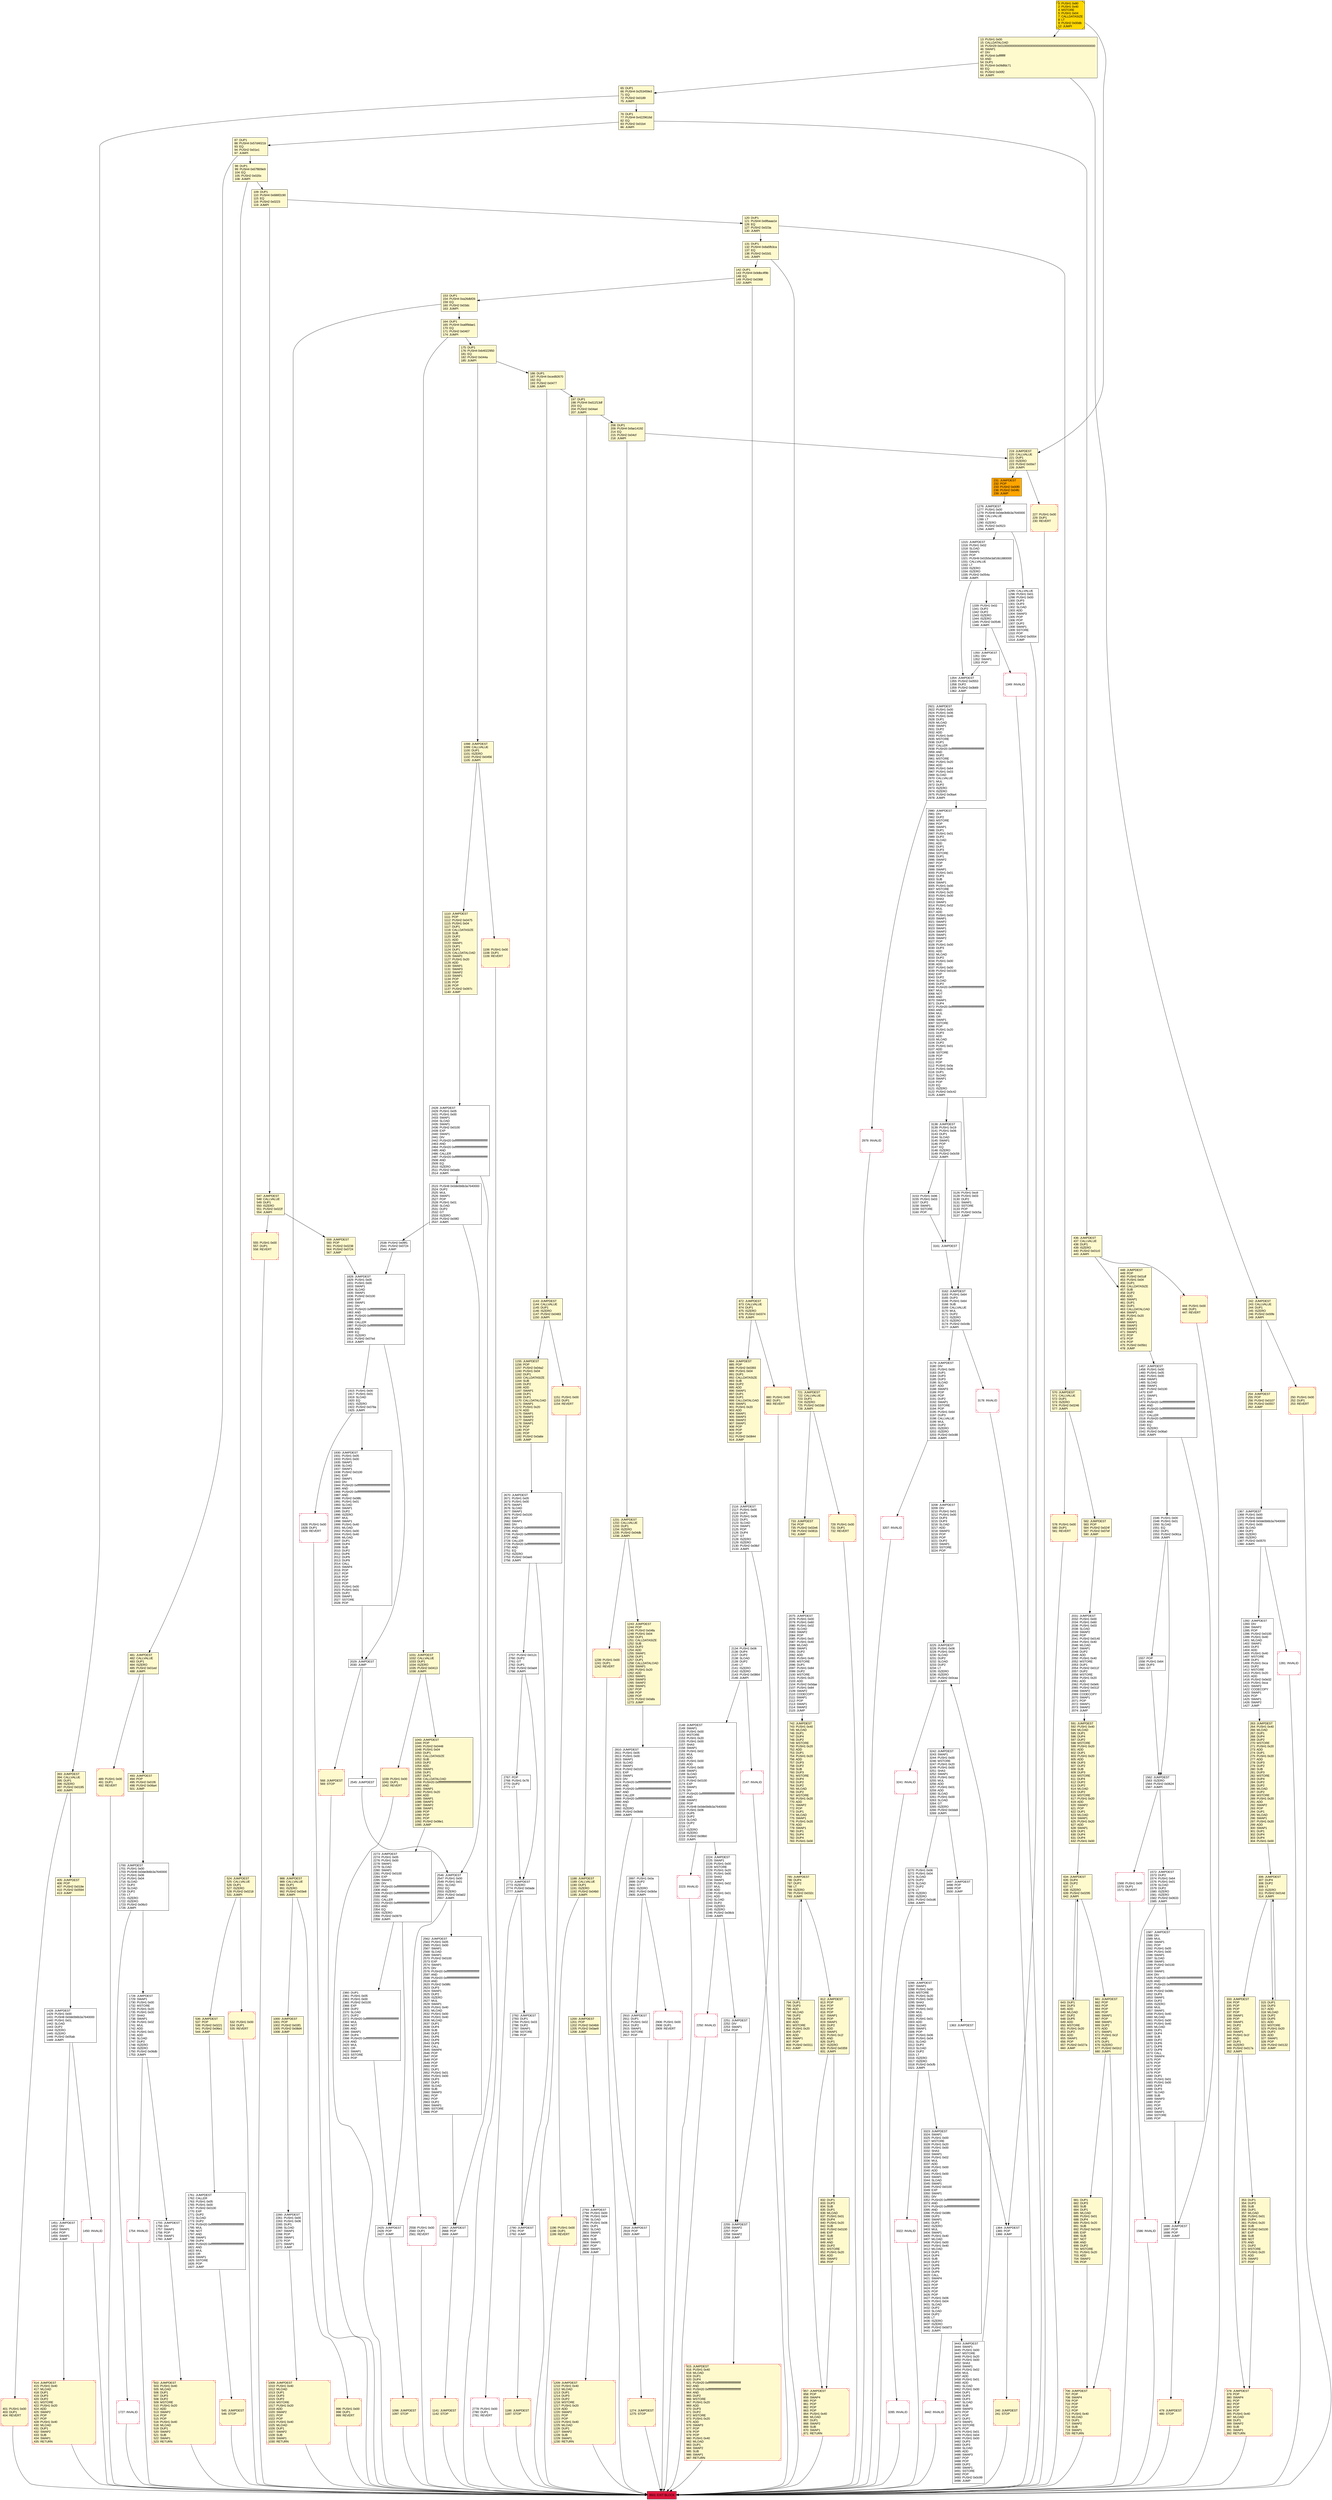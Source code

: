 digraph G {
bgcolor=transparent rankdir=UD;
node [shape=box style=filled color=black fillcolor=white fontname=arial fontcolor=black];
1727 [label="1727: INVALID\l" shape=Msquare color=crimson ];
1315 [label="1315: JUMPDEST\l1316: PUSH1 0x02\l1318: SLOAD\l1319: SWAP1\l1320: POP\l1321: PUSH9 0x02b5e3af16b1880000\l1331: CALLVALUE\l1332: LT\l1333: ISZERO\l1334: ISZERO\l1335: PUSH2 0x054a\l1338: JUMPI\l" ];
3323 [label="3323: JUMPDEST\l3324: SWAP1\l3325: PUSH1 0x00\l3327: MSTORE\l3328: PUSH1 0x20\l3330: PUSH1 0x00\l3332: SHA3\l3333: SWAP1\l3334: PUSH1 0x02\l3336: MUL\l3337: ADD\l3338: PUSH1 0x00\l3340: ADD\l3341: PUSH1 0x00\l3343: SWAP1\l3344: SLOAD\l3345: SWAP1\l3346: PUSH2 0x0100\l3349: EXP\l3350: SWAP1\l3351: DIV\l3352: PUSH20 0xffffffffffffffffffffffffffffffffffffffff\l3373: AND\l3374: PUSH20 0xffffffffffffffffffffffffffffffffffffffff\l3395: AND\l3396: PUSH2 0x08fc\l3399: DUP3\l3400: SWAP1\l3401: DUP2\l3402: ISZERO\l3403: MUL\l3404: SWAP1\l3405: PUSH1 0x40\l3407: MLOAD\l3408: PUSH1 0x00\l3410: PUSH1 0x40\l3412: MLOAD\l3413: DUP1\l3414: DUP4\l3415: SUB\l3416: DUP2\l3417: DUP6\l3418: DUP9\l3419: DUP9\l3420: CALL\l3421: SWAP4\l3422: POP\l3423: POP\l3424: POP\l3425: POP\l3426: POP\l3427: PUSH1 0x06\l3429: PUSH1 0x04\l3431: SLOAD\l3432: DUP2\l3433: SLOAD\l3434: DUP2\l3435: LT\l3436: ISZERO\l3437: ISZERO\l3438: PUSH2 0x0d73\l3441: JUMPI\l" ];
3208 [label="3208: JUMPDEST\l3209: DIV\l3210: PUSH1 0x01\l3212: PUSH1 0x00\l3214: DUP3\l3215: DUP3\l3216: SLOAD\l3217: ADD\l3218: SWAP3\l3219: POP\l3220: POP\l3221: DUP2\l3222: SWAP1\l3223: SSTORE\l3224: POP\l" ];
109 [label="109: DUP1\l110: PUSH4 0x686f2c90\l115: EQ\l116: PUSH2 0x0223\l119: JUMPI\l" fillcolor=lemonchiffon ];
1209 [label="1209: JUMPDEST\l1210: PUSH1 0x40\l1212: MLOAD\l1213: DUP1\l1214: DUP3\l1215: DUP2\l1216: MSTORE\l1217: PUSH1 0x20\l1219: ADD\l1220: SWAP2\l1221: POP\l1222: POP\l1223: PUSH1 0x40\l1225: MLOAD\l1226: DUP1\l1227: SWAP2\l1228: SUB\l1229: SWAP1\l1230: RETURN\l" fillcolor=lemonchiffon shape=Msquare color=crimson ];
2910 [label="2910: JUMPDEST\l2911: DUP1\l2912: PUSH1 0x02\l2914: DUP2\l2915: SWAP1\l2916: SSTORE\l2917: POP\l" ];
1196 [label="1196: PUSH1 0x00\l1198: DUP1\l1199: REVERT\l" fillcolor=lemonchiffon shape=Msquare color=crimson ];
2223 [label="2223: INVALID\l" shape=Msquare color=crimson ];
1392 [label="1392: JUMPDEST\l1393: DIV\l1394: SWAP2\l1395: POP\l1396: PUSH2 0x0100\l1399: PUSH1 0x40\l1401: MLOAD\l1402: SWAP1\l1403: DUP2\l1404: ADD\l1405: PUSH1 0x40\l1407: MSTORE\l1408: DUP1\l1409: PUSH1 0xca\l1411: DUP2\l1412: MSTORE\l1413: PUSH1 0x20\l1415: ADD\l1416: PUSH2 0x0e32\l1419: PUSH1 0xca\l1421: SWAP2\l1422: CODECOPY\l1423: SWAP1\l1424: POP\l1425: SWAP1\l1426: SWAP2\l1427: JUMP\l" ];
1450 [label="1450: INVALID\l" shape=Msquare color=crimson ];
1572 [label="1572: JUMPDEST\l1573: DUP2\l1574: PUSH1 0x64\l1576: PUSH1 0x01\l1578: SLOAD\l1579: DUP2\l1580: ISZERO\l1581: ISZERO\l1582: PUSH2 0x0633\l1585: JUMPI\l" ];
2538 [label="2538: PUSH2 0x09f1\l2541: PUSH2 0x0724\l2544: JUMP\l" ];
3241 [label="3241: INVALID\l" shape=Msquare color=crimson ];
559 [label="559: JUMPDEST\l560: POP\l561: PUSH2 0x0238\l564: PUSH2 0x0724\l567: JUMP\l" fillcolor=lemonchiffon ];
2273 [label="2273: JUMPDEST\l2274: PUSH1 0x05\l2276: PUSH1 0x00\l2278: SWAP1\l2279: SLOAD\l2280: SWAP1\l2281: PUSH2 0x0100\l2284: EXP\l2285: SWAP1\l2286: DIV\l2287: PUSH20 0xffffffffffffffffffffffffffffffffffffffff\l2308: AND\l2309: PUSH20 0xffffffffffffffffffffffffffffffffffffffff\l2330: AND\l2331: CALLER\l2332: PUSH20 0xffffffffffffffffffffffffffffffffffffffff\l2353: AND\l2354: EQ\l2355: ISZERO\l2356: PUSH2 0x0979\l2359: JUMPI\l" ];
2031 [label="2031: JUMPDEST\l2032: PUSH1 0x00\l2034: PUSH1 0x60\l2036: PUSH1 0x03\l2038: SLOAD\l2039: SWAP2\l2040: POP\l2041: PUSH2 0x0140\l2044: PUSH1 0x40\l2046: MLOAD\l2047: SWAP1\l2048: DUP2\l2049: ADD\l2050: PUSH1 0x40\l2052: MSTORE\l2053: DUP1\l2054: PUSH2 0x011f\l2057: DUP2\l2058: MSTORE\l2059: PUSH1 0x20\l2061: ADD\l2062: PUSH2 0x0efc\l2065: PUSH2 0x011f\l2068: SWAP2\l2069: CODECOPY\l2070: SWAP1\l2071: POP\l2072: SWAP1\l2073: SWAP2\l2074: JUMP\l" ];
1761 [label="1761: JUMPDEST\l1762: CALLER\l1763: PUSH1 0x05\l1765: PUSH1 0x00\l1767: PUSH2 0x0100\l1770: EXP\l1771: DUP2\l1772: SLOAD\l1773: DUP2\l1774: PUSH20 0xffffffffffffffffffffffffffffffffffffffff\l1795: MUL\l1796: NOT\l1797: AND\l1798: SWAP1\l1799: DUP4\l1800: PUSH20 0xffffffffffffffffffffffffffffffffffffffff\l1821: AND\l1822: MUL\l1823: OR\l1824: SWAP1\l1825: SSTORE\l1826: POP\l1827: JUMP\l" ];
2979 [label="2979: INVALID\l" shape=Msquare color=crimson ];
444 [label="444: PUSH1 0x00\l446: DUP1\l447: REVERT\l" fillcolor=lemonchiffon shape=Msquare color=crimson ];
733 [label="733: JUMPDEST\l734: POP\l735: PUSH2 0x02e6\l738: PUSH2 0x081b\l741: JUMP\l" fillcolor=lemonchiffon ];
721 [label="721: JUMPDEST\l722: CALLVALUE\l723: DUP1\l724: ISZERO\l725: PUSH2 0x02dd\l728: JUMPI\l" fillcolor=lemonchiffon ];
794 [label="794: DUP1\l795: DUP3\l796: ADD\l797: MLOAD\l798: DUP2\l799: DUP5\l800: ADD\l801: MSTORE\l802: PUSH1 0x20\l804: DUP2\l805: ADD\l806: SWAP1\l807: POP\l808: PUSH2 0x0311\l811: JUMP\l" fillcolor=lemonchiffon ];
634 [label="634: JUMPDEST\l635: DUP4\l636: DUP2\l637: LT\l638: ISZERO\l639: PUSH2 0x0295\l642: JUMPI\l" fillcolor=lemonchiffon ];
1926 [label="1926: PUSH1 0x00\l1928: DUP1\l1929: REVERT\l" shape=Msquare color=crimson ];
3225 [label="3225: JUMPDEST\l3226: PUSH1 0x06\l3228: PUSH1 0x04\l3230: SLOAD\l3231: DUP2\l3232: SLOAD\l3233: DUP2\l3234: LT\l3235: ISZERO\l3236: ISZERO\l3237: PUSH2 0x0caa\l3240: JUMPI\l" ];
1367 [label="1367: JUMPDEST\l1368: PUSH1 0x00\l1370: PUSH1 0x60\l1372: PUSH8 0x0de0b6b3a7640000\l1381: PUSH1 0x00\l1383: SLOAD\l1384: DUP2\l1385: ISZERO\l1386: ISZERO\l1387: PUSH2 0x0570\l1390: JUMPI\l" ];
3286 [label="3286: JUMPDEST\l3287: SWAP1\l3288: PUSH1 0x00\l3290: MSTORE\l3291: PUSH1 0x20\l3293: PUSH1 0x00\l3295: SHA3\l3296: SWAP1\l3297: PUSH1 0x02\l3299: MUL\l3300: ADD\l3301: PUSH1 0x01\l3303: ADD\l3304: SLOAD\l3305: SWAP1\l3306: POP\l3307: PUSH1 0x06\l3309: PUSH1 0x04\l3311: SLOAD\l3312: DUP2\l3313: SLOAD\l3314: DUP2\l3315: LT\l3316: ISZERO\l3317: ISZERO\l3318: PUSH2 0x0cfb\l3321: JUMPI\l" ];
1000 [label="1000: JUMPDEST\l1001: POP\l1002: PUSH2 0x03f1\l1005: PUSH2 0x08d4\l1008: JUMP\l" fillcolor=lemonchiffon ];
414 [label="414: JUMPDEST\l415: PUSH1 0x40\l417: MLOAD\l418: DUP1\l419: DUP3\l420: DUP2\l421: MSTORE\l422: PUSH1 0x20\l424: ADD\l425: SWAP2\l426: POP\l427: POP\l428: PUSH1 0x40\l430: MLOAD\l431: DUP1\l432: SWAP2\l433: SUB\l434: SWAP1\l435: RETURN\l" fillcolor=lemonchiffon shape=Msquare color=crimson ];
0 [label="0: PUSH1 0x80\l2: PUSH1 0x40\l4: MSTORE\l5: PUSH1 0x04\l7: CALLDATASIZE\l8: LT\l9: PUSH2 0x00db\l12: JUMPI\l" fillcolor=lemonchiffon shape=Msquare fillcolor=gold ];
153 [label="153: DUP1\l154: PUSH4 0xa26dbf26\l159: EQ\l160: PUSH2 0x03dc\l163: JUMPI\l" fillcolor=lemonchiffon ];
2562 [label="2562: JUMPDEST\l2563: PUSH1 0x05\l2565: PUSH1 0x00\l2567: SWAP1\l2568: SLOAD\l2569: SWAP1\l2570: PUSH2 0x0100\l2573: EXP\l2574: SWAP1\l2575: DIV\l2576: PUSH20 0xffffffffffffffffffffffffffffffffffffffff\l2597: AND\l2598: PUSH20 0xffffffffffffffffffffffffffffffffffffffff\l2619: AND\l2620: PUSH2 0x08fc\l2623: DUP3\l2624: SWAP1\l2625: DUP2\l2626: ISZERO\l2627: MUL\l2628: SWAP1\l2629: PUSH1 0x40\l2631: MLOAD\l2632: PUSH1 0x00\l2634: PUSH1 0x40\l2636: MLOAD\l2637: DUP1\l2638: DUP4\l2639: SUB\l2640: DUP2\l2641: DUP6\l2642: DUP9\l2643: DUP9\l2644: CALL\l2645: SWAP4\l2646: POP\l2647: POP\l2648: POP\l2649: POP\l2650: POP\l2651: DUP1\l2652: PUSH1 0x01\l2654: PUSH1 0x00\l2656: DUP3\l2657: DUP3\l2658: SLOAD\l2659: SUB\l2660: SWAP3\l2661: POP\l2662: POP\l2663: DUP2\l2664: SWAP1\l2665: SSTORE\l2666: POP\l" ];
401 [label="401: PUSH1 0x00\l403: DUP1\l404: REVERT\l" fillcolor=lemonchiffon shape=Msquare color=crimson ];
493 [label="493: JUMPDEST\l494: POP\l495: PUSH2 0x01f6\l498: PUSH2 0x06a4\l501: JUMP\l" fillcolor=lemonchiffon ];
306 [label="306: JUMPDEST\l307: DUP4\l308: DUP2\l309: LT\l310: ISZERO\l311: PUSH2 0x014d\l314: JUMPI\l" fillcolor=lemonchiffon ];
1110 [label="1110: JUMPDEST\l1111: POP\l1112: PUSH2 0x0475\l1115: PUSH1 0x04\l1117: DUP1\l1118: CALLDATASIZE\l1119: SUB\l1120: DUP2\l1121: ADD\l1122: SWAP1\l1123: DUP1\l1124: DUP1\l1125: CALLDATALOAD\l1126: SWAP1\l1127: PUSH1 0x20\l1129: ADD\l1130: SWAP1\l1131: SWAP3\l1132: SWAP2\l1133: SWAP1\l1134: POP\l1135: POP\l1136: POP\l1137: PUSH2 0x097c\l1140: JUMP\l" fillcolor=lemonchiffon ];
481 [label="481: JUMPDEST\l482: CALLVALUE\l483: DUP1\l484: ISZERO\l485: PUSH2 0x01ed\l488: JUMPI\l" fillcolor=lemonchiffon ];
1186 [label="1186: JUMPDEST\l1187: STOP\l" fillcolor=lemonchiffon shape=Msquare color=crimson ];
3207 [label="3207: INVALID\l" shape=Msquare color=crimson ];
1546 [label="1546: PUSH1 0x00\l1548: PUSH1 0x01\l1550: SLOAD\l1551: EQ\l1552: DUP1\l1553: PUSH2 0x061a\l1556: JUMPI\l" ];
2545 [label="2545: JUMPDEST\l" ];
1043 [label="1043: JUMPDEST\l1044: POP\l1045: PUSH2 0x0448\l1048: PUSH1 0x04\l1050: DUP1\l1051: CALLDATASIZE\l1052: SUB\l1053: DUP2\l1054: ADD\l1055: SWAP1\l1056: DUP1\l1057: DUP1\l1058: CALLDATALOAD\l1059: PUSH20 0xffffffffffffffffffffffffffffffffffffffff\l1080: AND\l1081: SWAP1\l1082: PUSH1 0x20\l1084: ADD\l1085: SWAP1\l1086: SWAP3\l1087: SWAP2\l1088: SWAP1\l1089: POP\l1090: POP\l1091: POP\l1092: PUSH2 0x08e1\l1095: JUMP\l" fillcolor=lemonchiffon ];
2918 [label="2918: JUMPDEST\l2919: POP\l2920: JUMP\l" ];
227 [label="227: PUSH1 0x00\l229: DUP1\l230: REVERT\l" fillcolor=lemonchiffon shape=Msquare color=crimson ];
1009 [label="1009: JUMPDEST\l1010: PUSH1 0x40\l1012: MLOAD\l1013: DUP1\l1014: DUP3\l1015: DUP2\l1016: MSTORE\l1017: PUSH1 0x20\l1019: ADD\l1020: SWAP2\l1021: POP\l1022: POP\l1023: PUSH1 0x40\l1025: MLOAD\l1026: DUP1\l1027: SWAP2\l1028: SUB\l1029: SWAP1\l1030: RETURN\l" fillcolor=lemonchiffon shape=Msquare color=crimson ];
1828 [label="1828: JUMPDEST\l1829: PUSH1 0x05\l1831: PUSH1 0x00\l1833: SWAP1\l1834: SLOAD\l1835: SWAP1\l1836: PUSH2 0x0100\l1839: EXP\l1840: SWAP1\l1841: DIV\l1842: PUSH20 0xffffffffffffffffffffffffffffffffffffffff\l1863: AND\l1864: PUSH20 0xffffffffffffffffffffffffffffffffffffffff\l1885: AND\l1886: CALLER\l1887: PUSH20 0xffffffffffffffffffffffffffffffffffffffff\l1908: AND\l1909: EQ\l1910: ISZERO\l1911: PUSH2 0x07ed\l1914: JUMPI\l" ];
2260 [label="2260: JUMPDEST\l2261: PUSH1 0x00\l2263: PUSH1 0x06\l2265: DUP1\l2266: SLOAD\l2267: SWAP1\l2268: POP\l2269: SWAP1\l2270: POP\l2271: SWAP1\l2272: JUMP\l" ];
502 [label="502: JUMPDEST\l503: PUSH1 0x40\l505: MLOAD\l506: DUP1\l507: DUP3\l508: DUP2\l509: MSTORE\l510: PUSH1 0x20\l512: ADD\l513: SWAP2\l514: POP\l515: POP\l516: PUSH1 0x40\l518: MLOAD\l519: DUP1\l520: SWAP2\l521: SUB\l522: SWAP1\l523: RETURN\l" fillcolor=lemonchiffon shape=Msquare color=crimson ];
996 [label="996: PUSH1 0x00\l998: DUP1\l999: REVERT\l" fillcolor=lemonchiffon shape=Msquare color=crimson ];
1587 [label="1587: JUMPDEST\l1588: DIV\l1589: MUL\l1590: SWAP1\l1591: POP\l1592: PUSH1 0x05\l1594: PUSH1 0x00\l1596: SWAP1\l1597: SLOAD\l1598: SWAP1\l1599: PUSH2 0x0100\l1602: EXP\l1603: SWAP1\l1604: DIV\l1605: PUSH20 0xffffffffffffffffffffffffffffffffffffffff\l1626: AND\l1627: PUSH20 0xffffffffffffffffffffffffffffffffffffffff\l1648: AND\l1649: PUSH2 0x08fc\l1652: DUP3\l1653: SWAP1\l1654: DUP2\l1655: ISZERO\l1656: MUL\l1657: SWAP1\l1658: PUSH1 0x40\l1660: MLOAD\l1661: PUSH1 0x00\l1663: PUSH1 0x40\l1665: MLOAD\l1666: DUP1\l1667: DUP4\l1668: SUB\l1669: DUP2\l1670: DUP6\l1671: DUP9\l1672: DUP9\l1673: CALL\l1674: SWAP4\l1675: POP\l1676: POP\l1677: POP\l1678: POP\l1679: POP\l1680: DUP1\l1681: PUSH1 0x01\l1683: PUSH1 0x00\l1685: DUP3\l1686: DUP3\l1687: SLOAD\l1688: SUB\l1689: SWAP3\l1690: POP\l1691: POP\l1692: DUP2\l1693: SWAP1\l1694: SSTORE\l1695: POP\l" ];
3322 [label="3322: INVALID\l" shape=Msquare color=crimson ];
489 [label="489: PUSH1 0x00\l491: DUP1\l492: REVERT\l" fillcolor=lemonchiffon shape=Msquare color=crimson ];
2075 [label="2075: JUMPDEST\l2076: PUSH1 0x00\l2078: PUSH1 0x60\l2080: PUSH1 0x02\l2082: SLOAD\l2083: SWAP2\l2084: POP\l2085: PUSH1 0xc0\l2087: PUSH1 0x40\l2089: MLOAD\l2090: SWAP1\l2091: DUP2\l2092: ADD\l2093: PUSH1 0x40\l2095: MSTORE\l2096: DUP1\l2097: PUSH1 0x84\l2099: DUP2\l2100: MSTORE\l2101: PUSH1 0x20\l2103: ADD\l2104: PUSH2 0x0dae\l2107: PUSH1 0x84\l2109: SWAP2\l2110: CODECOPY\l2111: SWAP1\l2112: POP\l2113: SWAP1\l2114: SWAP2\l2115: JUMP\l" ];
3153 [label="3153: PUSH1 0x96\l3155: PUSH1 0x03\l3157: DUP2\l3158: SWAP1\l3159: SSTORE\l3160: POP\l" ];
479 [label="479: JUMPDEST\l480: STOP\l" fillcolor=lemonchiffon shape=Msquare color=crimson ];
832 [label="832: DUP1\l833: DUP3\l834: SUB\l835: DUP1\l836: MLOAD\l837: PUSH1 0x01\l839: DUP4\l840: PUSH1 0x20\l842: SUB\l843: PUSH2 0x0100\l846: EXP\l847: SUB\l848: NOT\l849: AND\l850: DUP2\l851: MSTORE\l852: PUSH1 0x20\l854: ADD\l855: SWAP2\l856: POP\l" fillcolor=lemonchiffon ];
131 [label="131: DUP1\l132: PUSH4 0x8a5fb3ca\l137: EQ\l138: PUSH2 0x02d1\l141: JUMPI\l" fillcolor=lemonchiffon ];
2667 [label="2667: JUMPDEST\l2668: POP\l2669: JUMP\l" ];
231 [label="231: JUMPDEST\l232: POP\l233: PUSH2 0x00f0\l236: PUSH2 0x04fc\l239: JUMP\l" fillcolor=orange ];
3179 [label="3179: JUMPDEST\l3180: DIV\l3181: PUSH1 0x00\l3183: DUP1\l3184: DUP3\l3185: DUP3\l3186: SLOAD\l3187: ADD\l3188: SWAP3\l3189: POP\l3190: POP\l3191: DUP2\l3192: SWAP1\l3193: SSTORE\l3194: POP\l3195: PUSH1 0x64\l3197: DUP3\l3198: CALLVALUE\l3199: MUL\l3200: DUP2\l3201: ISZERO\l3202: ISZERO\l3203: PUSH2 0x0c88\l3206: JUMPI\l" ];
197 [label="197: DUP1\l198: PUSH4 0xd11f13df\l203: EQ\l204: PUSH2 0x04a4\l207: JUMPI\l" fillcolor=lemonchiffon ];
1354 [label="1354: JUMPDEST\l1355: PUSH2 0x0553\l1358: DUP2\l1359: PUSH2 0x0b69\l1362: JUMP\l" ];
2670 [label="2670: JUMPDEST\l2671: PUSH1 0x05\l2673: PUSH1 0x00\l2675: SWAP1\l2676: SLOAD\l2677: SWAP1\l2678: PUSH2 0x0100\l2681: EXP\l2682: SWAP1\l2683: DIV\l2684: PUSH20 0xffffffffffffffffffffffffffffffffffffffff\l2705: AND\l2706: PUSH20 0xffffffffffffffffffffffffffffffffffffffff\l2727: AND\l2728: CALLER\l2729: PUSH20 0xffffffffffffffffffffffffffffffffffffffff\l2750: AND\l2751: EQ\l2752: ISZERO\l2753: PUSH2 0x0ae6\l2756: JUMPI\l" ];
570 [label="570: JUMPDEST\l571: CALLVALUE\l572: DUP1\l573: ISZERO\l574: PUSH2 0x0246\l577: JUMPI\l" fillcolor=lemonchiffon ];
250 [label="250: PUSH1 0x00\l252: DUP1\l253: REVERT\l" fillcolor=lemonchiffon shape=Msquare color=crimson ];
2425 [label="2425: JUMPDEST\l2426: POP\l2427: JUMP\l" ];
2558 [label="2558: PUSH1 0x00\l2560: DUP1\l2561: REVERT\l" shape=Msquare color=crimson ];
1728 [label="1728: JUMPDEST\l1729: SWAP1\l1730: PUSH1 0x00\l1732: MSTORE\l1733: PUSH1 0x20\l1735: PUSH1 0x00\l1737: SHA3\l1738: SWAP1\l1739: PUSH1 0x02\l1741: MUL\l1742: ADD\l1743: PUSH1 0x01\l1745: ADD\l1746: SLOAD\l1747: DUP2\l1748: ISZERO\l1749: ISZERO\l1750: PUSH2 0x06db\l1753: JUMPI\l" ];
240 [label="240: JUMPDEST\l241: STOP\l" fillcolor=lemonchiffon shape=Msquare color=crimson ];
1188 [label="1188: JUMPDEST\l1189: CALLVALUE\l1190: DUP1\l1191: ISZERO\l1192: PUSH2 0x04b0\l1195: JUMPI\l" fillcolor=lemonchiffon ];
1754 [label="1754: INVALID\l" shape=Msquare color=crimson ];
65 [label="65: DUP1\l66: PUSH4 0x253459e3\l71: EQ\l72: PUSH2 0x0189\l75: JUMPI\l" fillcolor=lemonchiffon ];
208 [label="208: DUP1\l209: PUSH4 0xfae14192\l214: EQ\l215: PUSH2 0x04cf\l218: JUMPI\l" fillcolor=lemonchiffon ];
254 [label="254: JUMPDEST\l255: POP\l256: PUSH2 0x0107\l259: PUSH2 0x0557\l262: JUMP\l" fillcolor=lemonchiffon ];
2251 [label="2251: JUMPDEST\l2252: DIV\l2253: SWAP1\l2254: POP\l" ];
353 [label="353: DUP1\l354: DUP3\l355: SUB\l356: DUP1\l357: MLOAD\l358: PUSH1 0x01\l360: DUP4\l361: PUSH1 0x20\l363: SUB\l364: PUSH2 0x0100\l367: EXP\l368: SUB\l369: NOT\l370: AND\l371: DUP2\l372: MSTORE\l373: PUSH1 0x20\l375: ADD\l376: SWAP2\l377: POP\l" fillcolor=lemonchiffon ];
915 [label="915: JUMPDEST\l916: PUSH1 0x40\l918: MLOAD\l919: DUP1\l920: DUP4\l921: PUSH20 0xffffffffffffffffffffffffffffffffffffffff\l942: AND\l943: PUSH20 0xffffffffffffffffffffffffffffffffffffffff\l964: AND\l965: DUP2\l966: MSTORE\l967: PUSH1 0x20\l969: ADD\l970: DUP3\l971: DUP2\l972: MSTORE\l973: PUSH1 0x20\l975: ADD\l976: SWAP3\l977: POP\l978: POP\l979: POP\l980: PUSH1 0x40\l982: MLOAD\l983: DUP1\l984: SWAP2\l985: SUB\l986: SWAP1\l987: RETURN\l" fillcolor=lemonchiffon shape=Msquare color=crimson ];
3285 [label="3285: INVALID\l" shape=Msquare color=crimson ];
1915 [label="1915: PUSH1 0x00\l1917: PUSH1 0x01\l1919: SLOAD\l1920: EQ\l1921: ISZERO\l1922: PUSH2 0x078a\l1925: JUMPI\l" ];
742 [label="742: JUMPDEST\l743: PUSH1 0x40\l745: MLOAD\l746: DUP1\l747: DUP4\l748: DUP2\l749: MSTORE\l750: PUSH1 0x20\l752: ADD\l753: DUP1\l754: PUSH1 0x20\l756: ADD\l757: DUP3\l758: DUP2\l759: SUB\l760: DUP3\l761: MSTORE\l762: DUP4\l763: DUP2\l764: DUP2\l765: MLOAD\l766: DUP2\l767: MSTORE\l768: PUSH1 0x20\l770: ADD\l771: SWAP2\l772: POP\l773: DUP1\l774: MLOAD\l775: SWAP1\l776: PUSH1 0x20\l778: ADD\l779: SWAP1\l780: DUP1\l781: DUP4\l782: DUP4\l783: PUSH1 0x00\l" fillcolor=lemonchiffon ];
436 [label="436: JUMPDEST\l437: CALLVALUE\l438: DUP1\l439: ISZERO\l440: PUSH2 0x01c0\l443: JUMPI\l" fillcolor=lemonchiffon ];
1274 [label="1274: JUMPDEST\l1275: STOP\l" fillcolor=lemonchiffon shape=Msquare color=crimson ];
1457 [label="1457: JUMPDEST\l1458: PUSH1 0x00\l1460: PUSH1 0x05\l1462: PUSH1 0x00\l1464: SWAP1\l1465: SLOAD\l1466: SWAP1\l1467: PUSH2 0x0100\l1470: EXP\l1471: SWAP1\l1472: DIV\l1473: PUSH20 0xffffffffffffffffffffffffffffffffffffffff\l1494: AND\l1495: PUSH20 0xffffffffffffffffffffffffffffffffffffffff\l1516: AND\l1517: CALLER\l1518: PUSH20 0xffffffffffffffffffffffffffffffffffffffff\l1539: AND\l1540: EQ\l1541: ISZERO\l1542: PUSH2 0x06a0\l1545: JUMPI\l" ];
393 [label="393: JUMPDEST\l394: CALLVALUE\l395: DUP1\l396: ISZERO\l397: PUSH2 0x0195\l400: JUMPI\l" fillcolor=lemonchiffon ];
1364 [label="1364: JUMPDEST\l1365: POP\l1366: JUMP\l" ];
1143 [label="1143: JUMPDEST\l1144: CALLVALUE\l1145: DUP1\l1146: ISZERO\l1147: PUSH2 0x0483\l1150: JUMPI\l" fillcolor=lemonchiffon ];
2250 [label="2250: INVALID\l" shape=Msquare color=crimson ];
1239 [label="1239: PUSH1 0x00\l1241: DUP1\l1242: REVERT\l" fillcolor=lemonchiffon shape=Msquare color=crimson ];
872 [label="872: JUMPDEST\l873: CALLVALUE\l874: DUP1\l875: ISZERO\l876: PUSH2 0x0374\l879: JUMPI\l" fillcolor=lemonchiffon ];
729 [label="729: PUSH1 0x00\l731: DUP1\l732: REVERT\l" fillcolor=lemonchiffon shape=Msquare color=crimson ];
186 [label="186: DUP1\l187: PUSH4 0xced92670\l192: EQ\l193: PUSH2 0x0477\l196: JUMPI\l" fillcolor=lemonchiffon ];
706 [label="706: JUMPDEST\l707: POP\l708: SWAP4\l709: POP\l710: POP\l711: POP\l712: POP\l713: PUSH1 0x40\l715: MLOAD\l716: DUP1\l717: SWAP2\l718: SUB\l719: SWAP1\l720: RETURN\l" fillcolor=lemonchiffon shape=Msquare color=crimson ];
2778 [label="2778: PUSH1 0x00\l2780: DUP1\l2781: REVERT\l" shape=Msquare color=crimson ];
2767 [label="2767: POP\l2768: PUSH1 0x78\l2770: DUP2\l2771: LT\l" ];
13 [label="13: PUSH1 0x00\l15: CALLDATALOAD\l16: PUSH29 0x0100000000000000000000000000000000000000000000000000000000\l46: SWAP1\l47: DIV\l48: PUSH4 0xffffffff\l53: AND\l54: DUP1\l55: PUSH4 0x09dfdc71\l60: EQ\l61: PUSH2 0x00f2\l64: JUMPI\l" fillcolor=lemonchiffon ];
1568 [label="1568: PUSH1 0x00\l1570: DUP1\l1571: REVERT\l" shape=Msquare color=crimson ];
2134 [label="2134: PUSH1 0x06\l2136: DUP4\l2137: DUP2\l2138: SLOAD\l2139: DUP2\l2140: LT\l2141: ISZERO\l2142: ISZERO\l2143: PUSH2 0x0864\l2146: JUMPI\l" ];
219 [label="219: JUMPDEST\l220: CALLVALUE\l221: DUP1\l222: ISZERO\l223: PUSH2 0x00e7\l226: JUMPI\l" fillcolor=lemonchiffon ];
1930 [label="1930: JUMPDEST\l1931: PUSH1 0x05\l1933: PUSH1 0x00\l1935: SWAP1\l1936: SLOAD\l1937: SWAP1\l1938: PUSH2 0x0100\l1941: EXP\l1942: SWAP1\l1943: DIV\l1944: PUSH20 0xffffffffffffffffffffffffffffffffffffffff\l1965: AND\l1966: PUSH20 0xffffffffffffffffffffffffffffffffffffffff\l1987: AND\l1988: PUSH2 0x08fc\l1991: PUSH1 0x01\l1993: SLOAD\l1994: SWAP1\l1995: DUP2\l1996: ISZERO\l1997: MUL\l1998: SWAP1\l1999: PUSH1 0x40\l2001: MLOAD\l2002: PUSH1 0x00\l2004: PUSH1 0x40\l2006: MLOAD\l2007: DUP1\l2008: DUP4\l2009: SUB\l2010: DUP2\l2011: DUP6\l2012: DUP9\l2013: DUP9\l2014: CALL\l2015: SWAP4\l2016: POP\l2017: POP\l2018: POP\l2019: POP\l2020: POP\l2021: PUSH1 0x00\l2023: PUSH1 0x01\l2025: DUP2\l2026: SWAP1\l2027: SSTORE\l2028: POP\l" ];
1200 [label="1200: JUMPDEST\l1201: POP\l1202: PUSH2 0x04b9\l1205: PUSH2 0x0ae9\l1208: JUMP\l" fillcolor=lemonchiffon ];
2148 [label="2148: JUMPDEST\l2149: SWAP1\l2150: PUSH1 0x00\l2152: MSTORE\l2153: PUSH1 0x20\l2155: PUSH1 0x00\l2157: SHA3\l2158: SWAP1\l2159: PUSH1 0x02\l2161: MUL\l2162: ADD\l2163: PUSH1 0x00\l2165: ADD\l2166: PUSH1 0x00\l2168: SWAP1\l2169: SLOAD\l2170: SWAP1\l2171: PUSH2 0x0100\l2174: EXP\l2175: SWAP1\l2176: DIV\l2177: PUSH20 0xffffffffffffffffffffffffffffffffffffffff\l2198: AND\l2199: SWAP2\l2200: POP\l2201: PUSH8 0x0de0b6b3a7640000\l2210: PUSH1 0x06\l2212: DUP5\l2213: DUP2\l2214: SLOAD\l2215: DUP2\l2216: LT\l2217: ISZERO\l2218: ISZERO\l2219: PUSH2 0x08b0\l2222: JUMPI\l" ];
555 [label="555: PUSH1 0x00\l557: DUP1\l558: REVERT\l" fillcolor=lemonchiffon shape=Msquare color=crimson ];
164 [label="164: DUP1\l165: PUSH4 0xa6f9dae1\l170: EQ\l171: PUSH2 0x0407\l174: JUMPI\l" fillcolor=lemonchiffon ];
263 [label="263: JUMPDEST\l264: PUSH1 0x40\l266: MLOAD\l267: DUP1\l268: DUP4\l269: DUP2\l270: MSTORE\l271: PUSH1 0x20\l273: ADD\l274: DUP1\l275: PUSH1 0x20\l277: ADD\l278: DUP3\l279: DUP2\l280: SUB\l281: DUP3\l282: MSTORE\l283: DUP4\l284: DUP2\l285: DUP2\l286: MLOAD\l287: DUP2\l288: MSTORE\l289: PUSH1 0x20\l291: ADD\l292: SWAP2\l293: POP\l294: DUP1\l295: MLOAD\l296: SWAP1\l297: PUSH1 0x20\l299: ADD\l300: SWAP1\l301: DUP1\l302: DUP4\l303: DUP4\l304: PUSH1 0x00\l" fillcolor=lemonchiffon ];
1586 [label="1586: INVALID\l" shape=Msquare color=crimson ];
3161 [label="3161: JUMPDEST\l" ];
3443 [label="3443: JUMPDEST\l3444: SWAP1\l3445: PUSH1 0x00\l3447: MSTORE\l3448: PUSH1 0x20\l3450: PUSH1 0x00\l3452: SHA3\l3453: SWAP1\l3454: PUSH1 0x02\l3456: MUL\l3457: ADD\l3458: PUSH1 0x01\l3460: ADD\l3461: SLOAD\l3462: PUSH1 0x00\l3464: DUP1\l3465: DUP3\l3466: DUP3\l3467: SLOAD\l3468: SUB\l3469: SWAP3\l3470: POP\l3471: POP\l3472: DUP2\l3473: SWAP1\l3474: SSTORE\l3475: POP\l3476: PUSH1 0x01\l3478: PUSH1 0x04\l3480: PUSH1 0x00\l3482: DUP3\l3483: DUP3\l3484: SLOAD\l3485: ADD\l3486: SWAP3\l3487: POP\l3488: POP\l3489: DUP2\l3490: SWAP1\l3491: SSTORE\l3492: POP\l3493: PUSH2 0x0c99\l3496: JUMP\l" ];
242 [label="242: JUMPDEST\l243: CALLVALUE\l244: DUP1\l245: ISZERO\l246: PUSH2 0x00fe\l249: JUMPI\l" fillcolor=lemonchiffon ];
1428 [label="1428: JUMPDEST\l1429: PUSH1 0x00\l1431: PUSH8 0x0de0b6b3a7640000\l1440: PUSH1 0x01\l1442: SLOAD\l1443: DUP2\l1444: ISZERO\l1445: ISZERO\l1446: PUSH2 0x05ab\l1449: JUMPI\l" ];
2772 [label="2772: JUMPDEST\l2773: ISZERO\l2774: PUSH2 0x0ade\l2777: JUMPI\l" ];
582 [label="582: JUMPDEST\l583: POP\l584: PUSH2 0x024f\l587: PUSH2 0x07ef\l590: JUMP\l" fillcolor=lemonchiffon ];
1562 [label="1562: JUMPDEST\l1563: ISZERO\l1564: PUSH2 0x0624\l1567: JUMPI\l" ];
3242 [label="3242: JUMPDEST\l3243: SWAP1\l3244: PUSH1 0x00\l3246: MSTORE\l3247: PUSH1 0x20\l3249: PUSH1 0x00\l3251: SHA3\l3252: SWAP1\l3253: PUSH1 0x02\l3255: MUL\l3256: ADD\l3257: PUSH1 0x01\l3259: ADD\l3260: SLOAD\l3261: PUSH1 0x00\l3263: SLOAD\l3264: GT\l3265: ISZERO\l3266: PUSH2 0x0da9\l3269: JUMPI\l" ];
1231 [label="1231: JUMPDEST\l1232: CALLVALUE\l1233: DUP1\l1234: ISZERO\l1235: PUSH2 0x04db\l1238: JUMPI\l" fillcolor=lemonchiffon ];
76 [label="76: DUP1\l77: PUSH4 0x4229616d\l82: EQ\l83: PUSH2 0x01b4\l86: JUMPI\l" fillcolor=lemonchiffon ];
1276 [label="1276: JUMPDEST\l1277: PUSH1 0x00\l1279: PUSH8 0x0de0b6b3a7640000\l1288: CALLVALUE\l1289: LT\l1290: ISZERO\l1291: PUSH2 0x0523\l1294: JUMPI\l" ];
1363 [label="1363: JUMPDEST\l" ];
2757 [label="2757: PUSH2 0x012c\l2760: DUP2\l2761: GT\l2762: DUP1\l2763: PUSH2 0x0ad4\l2766: JUMPI\l" ];
1098 [label="1098: JUMPDEST\l1099: CALLVALUE\l1100: DUP1\l1101: ISZERO\l1102: PUSH2 0x0456\l1105: JUMPI\l" fillcolor=lemonchiffon ];
681 [label="681: DUP1\l682: DUP3\l683: SUB\l684: DUP1\l685: MLOAD\l686: PUSH1 0x01\l688: DUP4\l689: PUSH1 0x20\l691: SUB\l692: PUSH2 0x0100\l695: EXP\l696: SUB\l697: NOT\l698: AND\l699: DUP2\l700: MSTORE\l701: PUSH1 0x20\l703: ADD\l704: SWAP2\l705: POP\l" fillcolor=lemonchiffon ];
405 [label="405: JUMPDEST\l406: POP\l407: PUSH2 0x019e\l410: PUSH2 0x0594\l413: JUMP\l" fillcolor=lemonchiffon ];
315 [label="315: DUP1\l316: DUP3\l317: ADD\l318: MLOAD\l319: DUP2\l320: DUP5\l321: ADD\l322: MSTORE\l323: PUSH1 0x20\l325: DUP2\l326: ADD\l327: SWAP1\l328: POP\l329: PUSH2 0x0132\l332: JUMP\l" fillcolor=lemonchiffon ];
1295 [label="1295: CALLVALUE\l1296: PUSH1 0x01\l1298: PUSH1 0x00\l1300: DUP3\l1301: DUP3\l1302: SLOAD\l1303: ADD\l1304: SWAP3\l1305: POP\l1306: POP\l1307: DUP2\l1308: SWAP1\l1309: SSTORE\l1310: POP\l1311: PUSH2 0x0554\l1314: JUMP\l" ];
1031 [label="1031: JUMPDEST\l1032: CALLVALUE\l1033: DUP1\l1034: ISZERO\l1035: PUSH2 0x0413\l1038: JUMPI\l" fillcolor=lemonchiffon ];
785 [label="785: JUMPDEST\l786: DUP4\l787: DUP2\l788: LT\l789: ISZERO\l790: PUSH2 0x032c\l793: JUMPI\l" fillcolor=lemonchiffon ];
448 [label="448: JUMPDEST\l449: POP\l450: PUSH2 0x01df\l453: PUSH1 0x04\l455: DUP1\l456: CALLDATASIZE\l457: SUB\l458: DUP2\l459: ADD\l460: SWAP1\l461: DUP1\l462: DUP1\l463: CALLDATALOAD\l464: SWAP1\l465: PUSH1 0x20\l467: ADD\l468: SWAP1\l469: SWAP3\l470: SWAP2\l471: SWAP1\l472: POP\l473: POP\l474: POP\l475: PUSH2 0x05b1\l478: JUMP\l" fillcolor=lemonchiffon ];
568 [label="568: JUMPDEST\l569: STOP\l" fillcolor=lemonchiffon shape=Msquare color=crimson ];
3501 [label="3501: EXIT BLOCK\l" fillcolor=crimson ];
1451 [label="1451: JUMPDEST\l1452: DIV\l1453: SWAP1\l1454: POP\l1455: SWAP1\l1456: JUMP\l" ];
1039 [label="1039: PUSH1 0x00\l1041: DUP1\l1042: REVERT\l" fillcolor=lemonchiffon shape=Msquare color=crimson ];
142 [label="142: DUP1\l143: PUSH4 0x9dbc4f9b\l148: EQ\l149: PUSH2 0x0368\l152: JUMPI\l" fillcolor=lemonchiffon ];
2360 [label="2360: DUP1\l2361: PUSH1 0x05\l2363: PUSH1 0x00\l2365: PUSH2 0x0100\l2368: EXP\l2369: DUP2\l2370: SLOAD\l2371: DUP2\l2372: PUSH20 0xffffffffffffffffffffffffffffffffffffffff\l2393: MUL\l2394: NOT\l2395: AND\l2396: SWAP1\l2397: DUP4\l2398: PUSH20 0xffffffffffffffffffffffffffffffffffffffff\l2419: AND\l2420: MUL\l2421: OR\l2422: SWAP1\l2423: SSTORE\l2424: POP\l" ];
532 [label="532: PUSH1 0x00\l534: DUP1\l535: REVERT\l" fillcolor=lemonchiffon shape=Msquare color=crimson ];
545 [label="545: JUMPDEST\l546: STOP\l" fillcolor=lemonchiffon shape=Msquare color=crimson ];
812 [label="812: JUMPDEST\l813: POP\l814: POP\l815: POP\l816: POP\l817: SWAP1\l818: POP\l819: SWAP1\l820: DUP2\l821: ADD\l822: SWAP1\l823: PUSH1 0x1f\l825: AND\l826: DUP1\l827: ISZERO\l828: PUSH2 0x0359\l831: JUMPI\l" fillcolor=lemonchiffon ];
87 [label="87: DUP1\l88: PUSH4 0x57d4021b\l93: EQ\l94: PUSH2 0x01e1\l97: JUMPI\l" fillcolor=lemonchiffon ];
2255 [label="2255: JUMPDEST\l2256: SWAP2\l2257: POP\l2258: SWAP2\l2259: JUMP\l" ];
2793 [label="2793: JUMPDEST\l2794: PUSH1 0x00\l2796: PUSH1 0x04\l2798: SLOAD\l2799: PUSH1 0x06\l2801: DUP1\l2802: SLOAD\l2803: SWAP1\l2804: POP\l2805: SUB\l2806: SWAP1\l2807: POP\l2808: SWAP1\l2809: JUMP\l" ];
2790 [label="2790: JUMPDEST\l2791: POP\l2792: JUMP\l" ];
378 [label="378: JUMPDEST\l379: POP\l380: SWAP4\l381: POP\l382: POP\l383: POP\l384: POP\l385: PUSH1 0x40\l387: MLOAD\l388: DUP1\l389: SWAP2\l390: SUB\l391: SWAP1\l392: RETURN\l" fillcolor=lemonchiffon shape=Msquare color=crimson ];
643 [label="643: DUP1\l644: DUP3\l645: ADD\l646: MLOAD\l647: DUP2\l648: DUP5\l649: ADD\l650: MSTORE\l651: PUSH1 0x20\l653: DUP2\l654: ADD\l655: SWAP1\l656: POP\l657: PUSH2 0x027a\l660: JUMP\l" fillcolor=lemonchiffon ];
2515 [label="2515: PUSH8 0x0de0b6b3a7640000\l2524: DUP2\l2525: MUL\l2526: SWAP1\l2527: POP\l2528: PUSH1 0x01\l2530: SLOAD\l2531: DUP2\l2532: GT\l2533: ISZERO\l2534: PUSH2 0x09f2\l2537: JUMPI\l" ];
591 [label="591: JUMPDEST\l592: PUSH1 0x40\l594: MLOAD\l595: DUP1\l596: DUP4\l597: DUP2\l598: MSTORE\l599: PUSH1 0x20\l601: ADD\l602: DUP1\l603: PUSH1 0x20\l605: ADD\l606: DUP3\l607: DUP2\l608: SUB\l609: DUP3\l610: MSTORE\l611: DUP4\l612: DUP2\l613: DUP2\l614: MLOAD\l615: DUP2\l616: MSTORE\l617: PUSH1 0x20\l619: ADD\l620: SWAP2\l621: POP\l622: DUP1\l623: MLOAD\l624: SWAP1\l625: PUSH1 0x20\l627: ADD\l628: SWAP1\l629: DUP1\l630: DUP4\l631: DUP4\l632: PUSH1 0x00\l" fillcolor=lemonchiffon ];
1155 [label="1155: JUMPDEST\l1156: POP\l1157: PUSH2 0x04a2\l1160: PUSH1 0x04\l1162: DUP1\l1163: CALLDATASIZE\l1164: SUB\l1165: DUP2\l1166: ADD\l1167: SWAP1\l1168: DUP1\l1169: DUP1\l1170: CALLDATALOAD\l1171: SWAP1\l1172: PUSH1 0x20\l1174: ADD\l1175: SWAP1\l1176: SWAP3\l1177: SWAP2\l1178: SWAP1\l1179: POP\l1180: POP\l1181: POP\l1182: PUSH2 0x0a6e\l1185: JUMP\l" fillcolor=lemonchiffon ];
1339 [label="1339: PUSH1 0x02\l1341: DUP2\l1342: DUP2\l1343: ISZERO\l1344: ISZERO\l1345: PUSH2 0x0546\l1348: JUMPI\l" ];
3442 [label="3442: INVALID\l" shape=Msquare color=crimson ];
1243 [label="1243: JUMPDEST\l1244: POP\l1245: PUSH2 0x04fa\l1248: PUSH1 0x04\l1250: DUP1\l1251: CALLDATASIZE\l1252: SUB\l1253: DUP2\l1254: ADD\l1255: SWAP1\l1256: DUP1\l1257: DUP1\l1258: CALLDATALOAD\l1259: SWAP1\l1260: PUSH1 0x20\l1262: ADD\l1263: SWAP1\l1264: SWAP3\l1265: SWAP2\l1266: SWAP1\l1267: POP\l1268: POP\l1269: POP\l1270: PUSH2 0x0afa\l1273: JUMP\l" fillcolor=lemonchiffon ];
2782 [label="2782: JUMPDEST\l2783: DUP1\l2784: PUSH1 0x03\l2786: DUP2\l2787: SWAP1\l2788: SSTORE\l2789: POP\l" ];
333 [label="333: JUMPDEST\l334: POP\l335: POP\l336: POP\l337: POP\l338: SWAP1\l339: POP\l340: SWAP1\l341: DUP2\l342: ADD\l343: SWAP1\l344: PUSH1 0x1f\l346: AND\l347: DUP1\l348: ISZERO\l349: PUSH2 0x017a\l352: JUMPI\l" fillcolor=lemonchiffon ];
536 [label="536: JUMPDEST\l537: POP\l538: PUSH2 0x0221\l541: PUSH2 0x06e1\l544: JUMP\l" fillcolor=lemonchiffon ];
1391 [label="1391: INVALID\l" shape=Msquare color=crimson ];
2980 [label="2980: JUMPDEST\l2981: DIV\l2982: DUP2\l2983: MSTORE\l2984: POP\l2985: SWAP1\l2986: DUP1\l2987: PUSH1 0x01\l2989: DUP2\l2990: SLOAD\l2991: ADD\l2992: DUP1\l2993: DUP3\l2994: SSTORE\l2995: DUP1\l2996: SWAP2\l2997: POP\l2998: POP\l2999: SWAP1\l3000: PUSH1 0x01\l3002: DUP3\l3003: SUB\l3004: SWAP1\l3005: PUSH1 0x00\l3007: MSTORE\l3008: PUSH1 0x20\l3010: PUSH1 0x00\l3012: SHA3\l3013: SWAP1\l3014: PUSH1 0x02\l3016: MUL\l3017: ADD\l3018: PUSH1 0x00\l3020: SWAP1\l3021: SWAP2\l3022: SWAP3\l3023: SWAP1\l3024: SWAP2\l3025: SWAP1\l3026: SWAP2\l3027: POP\l3028: PUSH1 0x00\l3030: DUP3\l3031: ADD\l3032: MLOAD\l3033: DUP2\l3034: PUSH1 0x00\l3036: ADD\l3037: PUSH1 0x00\l3039: PUSH2 0x0100\l3042: EXP\l3043: DUP2\l3044: SLOAD\l3045: DUP2\l3046: PUSH20 0xffffffffffffffffffffffffffffffffffffffff\l3067: MUL\l3068: NOT\l3069: AND\l3070: SWAP1\l3071: DUP4\l3072: PUSH20 0xffffffffffffffffffffffffffffffffffffffff\l3093: AND\l3094: MUL\l3095: OR\l3096: SWAP1\l3097: SSTORE\l3098: POP\l3099: PUSH1 0x20\l3101: DUP3\l3102: ADD\l3103: MLOAD\l3104: DUP2\l3105: PUSH1 0x01\l3107: ADD\l3108: SSTORE\l3109: POP\l3110: POP\l3111: POP\l3112: PUSH1 0x0a\l3114: PUSH1 0x06\l3116: DUP1\l3117: SLOAD\l3118: SWAP1\l3119: POP\l3120: EQ\l3121: ISZERO\l3122: PUSH2 0x0c42\l3125: JUMPI\l" ];
880 [label="880: PUSH1 0x00\l882: DUP1\l883: REVERT\l" fillcolor=lemonchiffon shape=Msquare color=crimson ];
3178 [label="3178: INVALID\l" shape=Msquare color=crimson ];
1700 [label="1700: JUMPDEST\l1701: PUSH1 0x00\l1703: PUSH8 0x0de0b6b3a7640000\l1712: PUSH1 0x06\l1714: PUSH1 0x04\l1716: SLOAD\l1717: DUP2\l1718: SLOAD\l1719: DUP2\l1720: LT\l1721: ISZERO\l1722: ISZERO\l1723: PUSH2 0x06c0\l1726: JUMPI\l" ];
2921 [label="2921: JUMPDEST\l2922: PUSH1 0x00\l2924: PUSH1 0x06\l2926: PUSH1 0x40\l2928: DUP1\l2929: MLOAD\l2930: SWAP1\l2931: DUP2\l2932: ADD\l2933: PUSH1 0x40\l2935: MSTORE\l2936: DUP1\l2937: CALLER\l2938: PUSH20 0xffffffffffffffffffffffffffffffffffffffff\l2959: AND\l2960: DUP2\l2961: MSTORE\l2962: PUSH1 0x20\l2964: ADD\l2965: PUSH1 0x64\l2967: PUSH1 0x03\l2969: SLOAD\l2970: CALLVALUE\l2971: MUL\l2972: DUP2\l2973: ISZERO\l2974: ISZERO\l2975: PUSH2 0x0ba4\l2978: JUMPI\l" ];
2546 [label="2546: JUMPDEST\l2547: PUSH1 0x00\l2549: PUSH1 0x01\l2551: SLOAD\l2552: EQ\l2553: ISZERO\l2554: PUSH2 0x0a02\l2557: JUMPI\l" ];
2810 [label="2810: JUMPDEST\l2811: PUSH1 0x05\l2813: PUSH1 0x00\l2815: SWAP1\l2816: SLOAD\l2817: SWAP1\l2818: PUSH2 0x0100\l2821: EXP\l2822: SWAP1\l2823: DIV\l2824: PUSH20 0xffffffffffffffffffffffffffffffffffffffff\l2845: AND\l2846: PUSH20 0xffffffffffffffffffffffffffffffffffffffff\l2867: AND\l2868: CALLER\l2869: PUSH20 0xffffffffffffffffffffffffffffffffffffffff\l2890: AND\l2891: EQ\l2892: ISZERO\l2893: PUSH2 0x0b66\l2896: JUMPI\l" ];
524 [label="524: JUMPDEST\l525: CALLVALUE\l526: DUP1\l527: ISZERO\l528: PUSH2 0x0218\l531: JUMPI\l" fillcolor=lemonchiffon ];
2029 [label="2029: JUMPDEST\l2030: JUMP\l" ];
661 [label="661: JUMPDEST\l662: POP\l663: POP\l664: POP\l665: POP\l666: SWAP1\l667: POP\l668: SWAP1\l669: DUP2\l670: ADD\l671: SWAP1\l672: PUSH1 0x1f\l674: AND\l675: DUP1\l676: ISZERO\l677: PUSH2 0x02c2\l680: JUMPI\l" fillcolor=lemonchiffon ];
1096 [label="1096: JUMPDEST\l1097: STOP\l" fillcolor=lemonchiffon shape=Msquare color=crimson ];
2147 [label="2147: INVALID\l" shape=Msquare color=crimson ];
1755 [label="1755: JUMPDEST\l1756: DIV\l1757: SWAP1\l1758: POP\l1759: SWAP1\l1760: JUMP\l" ];
1151 [label="1151: PUSH1 0x00\l1153: DUP1\l1154: REVERT\l" fillcolor=lemonchiffon shape=Msquare color=crimson ];
857 [label="857: JUMPDEST\l858: POP\l859: SWAP4\l860: POP\l861: POP\l862: POP\l863: POP\l864: PUSH1 0x40\l866: MLOAD\l867: DUP1\l868: SWAP2\l869: SUB\l870: SWAP1\l871: RETURN\l" fillcolor=lemonchiffon shape=Msquare color=crimson ];
1141 [label="1141: JUMPDEST\l1142: STOP\l" fillcolor=lemonchiffon shape=Msquare color=crimson ];
3497 [label="3497: JUMPDEST\l3498: POP\l3499: POP\l3500: JUMP\l" ];
578 [label="578: PUSH1 0x00\l580: DUP1\l581: REVERT\l" fillcolor=lemonchiffon shape=Msquare color=crimson ];
1350 [label="1350: JUMPDEST\l1351: DIV\l1352: SWAP1\l1353: POP\l" ];
98 [label="98: DUP1\l99: PUSH4 0x67f809e9\l104: EQ\l105: PUSH2 0x020c\l108: JUMPI\l" fillcolor=lemonchiffon ];
1557 [label="1557: POP\l1558: PUSH1 0x64\l1560: DUP3\l1561: GT\l" ];
2428 [label="2428: JUMPDEST\l2429: PUSH1 0x05\l2431: PUSH1 0x00\l2433: SWAP1\l2434: SLOAD\l2435: SWAP1\l2436: PUSH2 0x0100\l2439: EXP\l2440: SWAP1\l2441: DIV\l2442: PUSH20 0xffffffffffffffffffffffffffffffffffffffff\l2463: AND\l2464: PUSH20 0xffffffffffffffffffffffffffffffffffffffff\l2485: AND\l2486: CALLER\l2487: PUSH20 0xffffffffffffffffffffffffffffffffffffffff\l2508: AND\l2509: EQ\l2510: ISZERO\l2511: PUSH2 0x0a6b\l2514: JUMPI\l" ];
1696 [label="1696: JUMPDEST\l1697: POP\l1698: POP\l1699: JUMP\l" ];
2224 [label="2224: JUMPDEST\l2225: SWAP1\l2226: PUSH1 0x00\l2228: MSTORE\l2229: PUSH1 0x20\l2231: PUSH1 0x00\l2233: SHA3\l2234: SWAP1\l2235: PUSH1 0x02\l2237: MUL\l2238: ADD\l2239: PUSH1 0x01\l2241: ADD\l2242: SLOAD\l2243: DUP2\l2244: ISZERO\l2245: ISZERO\l2246: PUSH2 0x08cb\l2249: JUMPI\l" ];
988 [label="988: JUMPDEST\l989: CALLVALUE\l990: DUP1\l991: ISZERO\l992: PUSH2 0x03e8\l995: JUMPI\l" fillcolor=lemonchiffon ];
175 [label="175: DUP1\l176: PUSH4 0xb4022950\l181: EQ\l182: PUSH2 0x044a\l185: JUMPI\l" fillcolor=lemonchiffon ];
3162 [label="3162: JUMPDEST\l3163: PUSH1 0x64\l3165: DUP3\l3166: PUSH1 0x64\l3168: SUB\l3169: CALLVALUE\l3170: MUL\l3171: DUP2\l3172: ISZERO\l3173: ISZERO\l3174: PUSH2 0x0c6b\l3177: JUMPI\l" ];
120 [label="120: DUP1\l121: PUSH4 0x6fbaaa1e\l126: EQ\l127: PUSH2 0x023a\l130: JUMPI\l" fillcolor=lemonchiffon ];
1106 [label="1106: PUSH1 0x00\l1108: DUP1\l1109: REVERT\l" fillcolor=lemonchiffon shape=Msquare color=crimson ];
547 [label="547: JUMPDEST\l548: CALLVALUE\l549: DUP1\l550: ISZERO\l551: PUSH2 0x022f\l554: JUMPI\l" fillcolor=lemonchiffon ];
884 [label="884: JUMPDEST\l885: POP\l886: PUSH2 0x0393\l889: PUSH1 0x04\l891: DUP1\l892: CALLDATASIZE\l893: SUB\l894: DUP2\l895: ADD\l896: SWAP1\l897: DUP1\l898: DUP1\l899: CALLDATALOAD\l900: SWAP1\l901: PUSH1 0x20\l903: ADD\l904: SWAP1\l905: SWAP3\l906: SWAP2\l907: SWAP1\l908: POP\l909: POP\l910: POP\l911: PUSH2 0x0844\l914: JUMP\l" fillcolor=lemonchiffon ];
1349 [label="1349: INVALID\l" shape=Msquare color=crimson ];
2897 [label="2897: PUSH1 0x0a\l2899: DUP2\l2900: GT\l2901: ISZERO\l2902: PUSH2 0x0b5e\l2905: JUMPI\l" ];
2906 [label="2906: PUSH1 0x00\l2908: DUP1\l2909: REVERT\l" shape=Msquare color=crimson ];
3126 [label="3126: PUSH1 0xc8\l3128: PUSH1 0x03\l3130: DUP2\l3131: SWAP1\l3132: SSTORE\l3133: POP\l3134: PUSH2 0x0c5a\l3137: JUMP\l" ];
3270 [label="3270: PUSH1 0x06\l3272: PUSH1 0x04\l3274: SLOAD\l3275: DUP2\l3276: SLOAD\l3277: DUP2\l3278: LT\l3279: ISZERO\l3280: ISZERO\l3281: PUSH2 0x0cd6\l3284: JUMPI\l" ];
3138 [label="3138: JUMPDEST\l3139: PUSH1 0x19\l3141: PUSH1 0x06\l3143: DUP1\l3144: SLOAD\l3145: SWAP1\l3146: POP\l3147: EQ\l3148: ISZERO\l3149: PUSH2 0x0c59\l3152: JUMPI\l" ];
2116 [label="2116: JUMPDEST\l2117: PUSH1 0x00\l2119: DUP1\l2120: PUSH1 0x06\l2122: DUP1\l2123: SLOAD\l2124: SWAP1\l2125: POP\l2126: DUP4\l2127: GT\l2128: ISZERO\l2129: ISZERO\l2130: PUSH2 0x08cf\l2133: JUMPI\l" ];
2897 -> 2906;
568 -> 3501;
1039 -> 3501;
1728 -> 1754;
1031 -> 1039;
721 -> 733;
2921 -> 2980;
3126 -> 3162;
524 -> 536;
532 -> 3501;
545 -> 3501;
3208 -> 3225;
164 -> 1031;
555 -> 3501;
3162 -> 3178;
186 -> 197;
3286 -> 3323;
1568 -> 3501;
2428 -> 2515;
98 -> 524;
1339 -> 1349;
1367 -> 1392;
1276 -> 1295;
197 -> 208;
393 -> 401;
254 -> 1367;
2273 -> 2425;
2910 -> 2918;
857 -> 3501;
1141 -> 3501;
175 -> 1098;
578 -> 3501;
87 -> 98;
1349 -> 3501;
2134 -> 2147;
721 -> 729;
1106 -> 3501;
1930 -> 2029;
3442 -> 3501;
3161 -> 3162;
733 -> 2075;
1000 -> 2260;
3138 -> 3161;
3179 -> 3207;
131 -> 721;
2148 -> 2224;
378 -> 3501;
524 -> 532;
3286 -> 3322;
1096 -> 3501;
1151 -> 3501;
1557 -> 1562;
2029 -> 568;
3242 -> 3497;
3497 -> 1363;
1391 -> 3501;
661 -> 681;
1451 -> 414;
582 -> 2031;
2224 -> 2251;
2546 -> 2558;
87 -> 481;
1428 -> 1450;
1098 -> 1110;
3270 -> 3285;
2670 -> 2790;
306 -> 315;
315 -> 306;
1031 -> 1043;
3323 -> 3443;
1186 -> 3501;
1276 -> 1315;
1392 -> 263;
1196 -> 3501;
1696 -> 479;
1546 -> 1562;
3162 -> 3179;
153 -> 164;
2428 -> 2667;
1209 -> 3501;
2273 -> 2360;
1761 -> 545;
2667 -> 1141;
1587 -> 1696;
2979 -> 3501;
1143 -> 1155;
3225 -> 3242;
570 -> 578;
1350 -> 1354;
3138 -> 3153;
1450 -> 3501;
333 -> 353;
153 -> 988;
1274 -> 3501;
2921 -> 2979;
988 -> 1000;
915 -> 3501;
240 -> 3501;
242 -> 250;
536 -> 1761;
1315 -> 1339;
231 -> 1276;
2515 -> 2538;
3270 -> 3286;
1546 -> 1557;
393 -> 405;
729 -> 3501;
2778 -> 3501;
1239 -> 3501;
2031 -> 591;
3153 -> 3161;
306 -> 333;
591 -> 634;
2772 -> 2778;
2767 -> 2772;
634 -> 643;
643 -> 634;
2029 -> 2545;
1231 -> 1239;
2360 -> 2425;
227 -> 3501;
1915 -> 1930;
812 -> 832;
2897 -> 2910;
109 -> 547;
208 -> 1231;
250 -> 3501;
2546 -> 2562;
2790 -> 1186;
109 -> 120;
1367 -> 1391;
242 -> 254;
2260 -> 1009;
884 -> 2116;
481 -> 493;
2134 -> 2148;
186 -> 1143;
2782 -> 2790;
333 -> 378;
785 -> 812;
13 -> 65;
1243 -> 2810;
1364 -> 240;
65 -> 393;
1562 -> 1568;
2515 -> 2546;
1586 -> 3501;
76 -> 87;
2810 -> 2897;
2075 -> 742;
1043 -> 2273;
1339 -> 1350;
1828 -> 1915;
2980 -> 3126;
2980 -> 3138;
2918 -> 1274;
1428 -> 1451;
197 -> 1188;
2757 -> 2772;
1200 -> 2793;
405 -> 1428;
3225 -> 3241;
2116 -> 2255;
1915 -> 1926;
0 -> 13;
1572 -> 1587;
1098 -> 1106;
1231 -> 1243;
1315 -> 1354;
1457 -> 1546;
2538 -> 1828;
2772 -> 2782;
2906 -> 3501;
559 -> 1828;
3179 -> 3208;
812 -> 857;
3242 -> 3270;
2562 -> 2667;
164 -> 175;
1188 -> 1196;
2147 -> 3501;
436 -> 444;
547 -> 555;
3178 -> 3501;
880 -> 3501;
481 -> 489;
2116 -> 2134;
414 -> 3501;
872 -> 884;
2425 -> 1096;
1457 -> 1696;
1354 -> 2921;
1926 -> 3501;
1562 -> 1572;
785 -> 794;
794 -> 785;
1155 -> 2670;
175 -> 186;
3207 -> 3501;
2148 -> 2223;
1572 -> 1586;
1755 -> 502;
2810 -> 2918;
1828 -> 2029;
142 -> 153;
401 -> 3501;
2224 -> 2250;
120 -> 570;
661 -> 706;
353 -> 378;
988 -> 996;
872 -> 880;
832 -> 857;
1143 -> 1151;
0 -> 219;
1727 -> 3501;
444 -> 3501;
2793 -> 1209;
1700 -> 1728;
3241 -> 3501;
1728 -> 1755;
2223 -> 3501;
3443 -> 3225;
120 -> 131;
263 -> 306;
219 -> 227;
436 -> 448;
448 -> 1457;
742 -> 785;
3285 -> 3501;
1754 -> 3501;
142 -> 872;
570 -> 582;
3323 -> 3442;
219 -> 231;
1295 -> 1364;
2251 -> 2255;
706 -> 3501;
2255 -> 915;
681 -> 706;
1700 -> 1727;
2250 -> 3501;
1110 -> 2428;
2757 -> 2767;
1188 -> 1200;
98 -> 109;
547 -> 559;
2545 -> 2546;
489 -> 3501;
479 -> 3501;
502 -> 3501;
996 -> 3501;
3322 -> 3501;
13 -> 242;
493 -> 1700;
208 -> 219;
1363 -> 1364;
1009 -> 3501;
76 -> 436;
2558 -> 3501;
2670 -> 2757;
65 -> 76;
634 -> 661;
131 -> 142;
}
